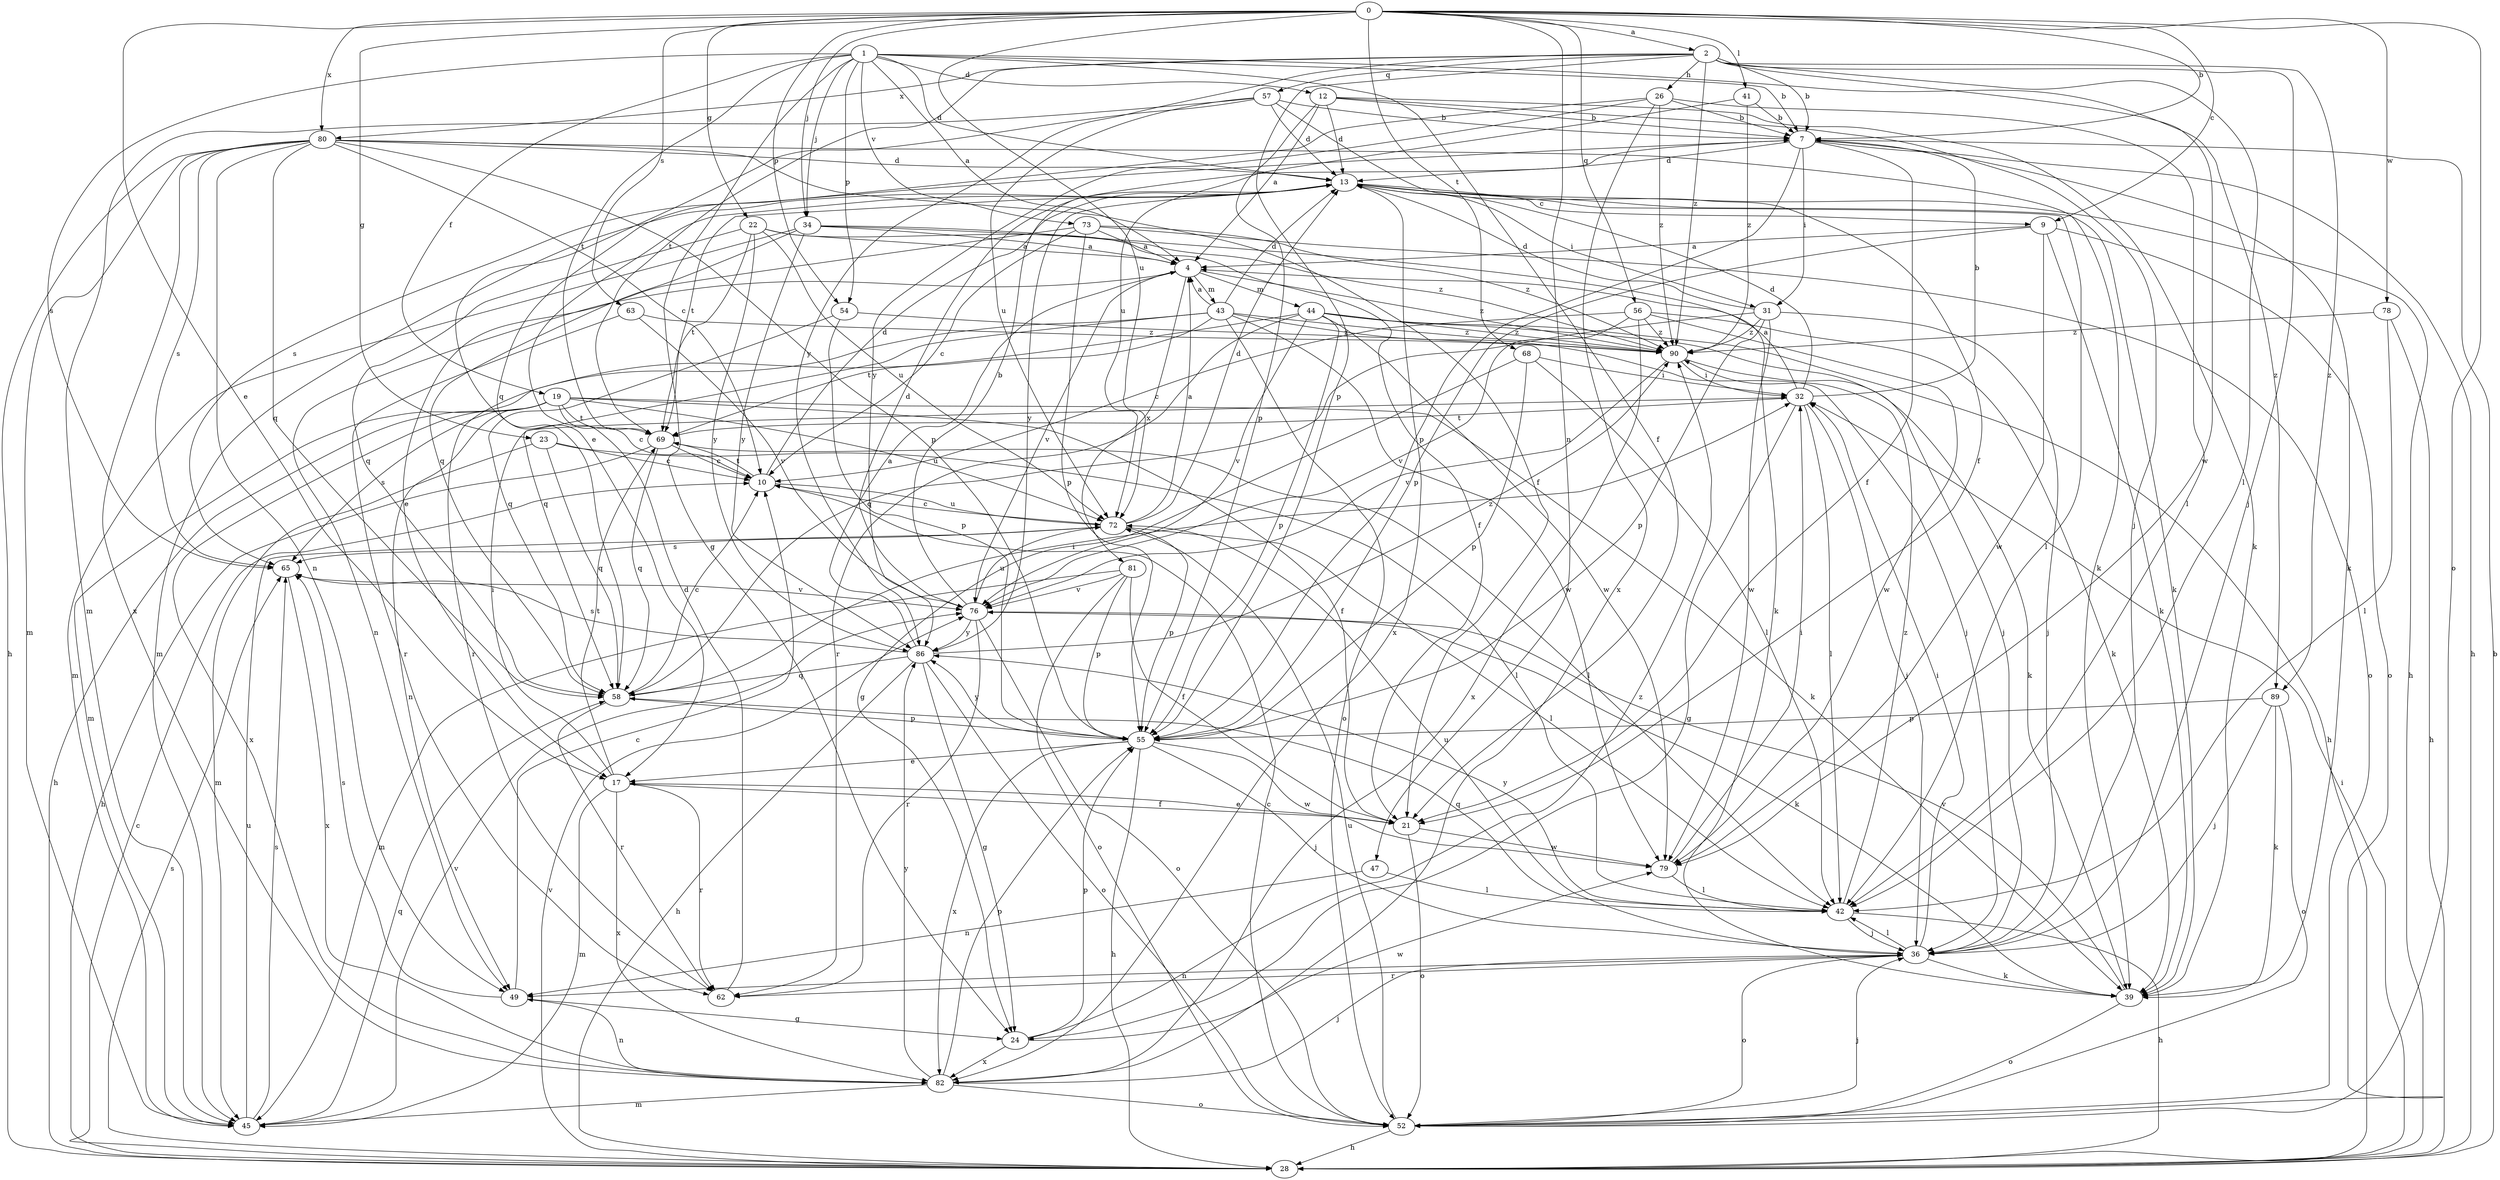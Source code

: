 strict digraph  {
0;
1;
2;
4;
7;
9;
10;
12;
13;
17;
19;
21;
22;
23;
24;
26;
28;
31;
32;
34;
36;
39;
41;
42;
43;
44;
45;
47;
49;
52;
54;
55;
56;
57;
58;
62;
63;
65;
68;
69;
72;
73;
76;
78;
79;
80;
81;
82;
86;
89;
90;
0 -> 2  [label=a];
0 -> 7  [label=b];
0 -> 9  [label=c];
0 -> 17  [label=e];
0 -> 22  [label=g];
0 -> 23  [label=g];
0 -> 34  [label=j];
0 -> 41  [label=l];
0 -> 47  [label=n];
0 -> 52  [label=o];
0 -> 54  [label=p];
0 -> 56  [label=q];
0 -> 63  [label=s];
0 -> 68  [label=t];
0 -> 72  [label=u];
0 -> 78  [label=w];
0 -> 80  [label=x];
1 -> 4  [label=a];
1 -> 7  [label=b];
1 -> 12  [label=d];
1 -> 13  [label=d];
1 -> 19  [label=f];
1 -> 21  [label=f];
1 -> 24  [label=g];
1 -> 34  [label=j];
1 -> 54  [label=p];
1 -> 65  [label=s];
1 -> 69  [label=t];
1 -> 73  [label=v];
1 -> 89  [label=z];
2 -> 7  [label=b];
2 -> 26  [label=h];
2 -> 36  [label=j];
2 -> 42  [label=l];
2 -> 55  [label=p];
2 -> 57  [label=q];
2 -> 69  [label=t];
2 -> 79  [label=w];
2 -> 80  [label=x];
2 -> 86  [label=y];
2 -> 89  [label=z];
2 -> 90  [label=z];
4 -> 43  [label=m];
4 -> 44  [label=m];
4 -> 49  [label=n];
4 -> 76  [label=v];
4 -> 81  [label=x];
4 -> 90  [label=z];
7 -> 13  [label=d];
7 -> 21  [label=f];
7 -> 28  [label=h];
7 -> 31  [label=i];
7 -> 39  [label=k];
7 -> 55  [label=p];
7 -> 65  [label=s];
9 -> 4  [label=a];
9 -> 39  [label=k];
9 -> 52  [label=o];
9 -> 55  [label=p];
9 -> 79  [label=w];
10 -> 13  [label=d];
10 -> 69  [label=t];
10 -> 72  [label=u];
12 -> 4  [label=a];
12 -> 7  [label=b];
12 -> 13  [label=d];
12 -> 36  [label=j];
12 -> 39  [label=k];
12 -> 55  [label=p];
13 -> 9  [label=c];
13 -> 28  [label=h];
13 -> 31  [label=i];
13 -> 39  [label=k];
13 -> 42  [label=l];
13 -> 45  [label=m];
13 -> 69  [label=t];
13 -> 82  [label=x];
13 -> 86  [label=y];
17 -> 21  [label=f];
17 -> 32  [label=i];
17 -> 45  [label=m];
17 -> 62  [label=r];
17 -> 69  [label=t];
17 -> 82  [label=x];
19 -> 10  [label=c];
19 -> 21  [label=f];
19 -> 28  [label=h];
19 -> 39  [label=k];
19 -> 49  [label=n];
19 -> 65  [label=s];
19 -> 69  [label=t];
19 -> 72  [label=u];
19 -> 82  [label=x];
21 -> 17  [label=e];
21 -> 52  [label=o];
21 -> 79  [label=w];
22 -> 4  [label=a];
22 -> 21  [label=f];
22 -> 58  [label=q];
22 -> 69  [label=t];
22 -> 72  [label=u];
22 -> 86  [label=y];
23 -> 10  [label=c];
23 -> 42  [label=l];
23 -> 45  [label=m];
23 -> 58  [label=q];
24 -> 55  [label=p];
24 -> 79  [label=w];
24 -> 82  [label=x];
24 -> 90  [label=z];
26 -> 7  [label=b];
26 -> 42  [label=l];
26 -> 58  [label=q];
26 -> 82  [label=x];
26 -> 86  [label=y];
26 -> 90  [label=z];
28 -> 7  [label=b];
28 -> 10  [label=c];
28 -> 32  [label=i];
28 -> 65  [label=s];
28 -> 76  [label=v];
31 -> 13  [label=d];
31 -> 36  [label=j];
31 -> 55  [label=p];
31 -> 58  [label=q];
31 -> 79  [label=w];
31 -> 90  [label=z];
32 -> 4  [label=a];
32 -> 7  [label=b];
32 -> 13  [label=d];
32 -> 24  [label=g];
32 -> 36  [label=j];
32 -> 42  [label=l];
32 -> 69  [label=t];
34 -> 4  [label=a];
34 -> 39  [label=k];
34 -> 45  [label=m];
34 -> 58  [label=q];
34 -> 86  [label=y];
34 -> 90  [label=z];
36 -> 32  [label=i];
36 -> 39  [label=k];
36 -> 42  [label=l];
36 -> 49  [label=n];
36 -> 52  [label=o];
36 -> 62  [label=r];
36 -> 72  [label=u];
39 -> 52  [label=o];
39 -> 76  [label=v];
41 -> 7  [label=b];
41 -> 72  [label=u];
41 -> 90  [label=z];
42 -> 28  [label=h];
42 -> 36  [label=j];
42 -> 58  [label=q];
42 -> 86  [label=y];
42 -> 90  [label=z];
43 -> 4  [label=a];
43 -> 13  [label=d];
43 -> 36  [label=j];
43 -> 52  [label=o];
43 -> 58  [label=q];
43 -> 62  [label=r];
43 -> 69  [label=t];
43 -> 79  [label=w];
43 -> 90  [label=z];
44 -> 28  [label=h];
44 -> 36  [label=j];
44 -> 45  [label=m];
44 -> 55  [label=p];
44 -> 62  [label=r];
44 -> 76  [label=v];
44 -> 79  [label=w];
44 -> 90  [label=z];
45 -> 58  [label=q];
45 -> 65  [label=s];
45 -> 72  [label=u];
45 -> 76  [label=v];
47 -> 42  [label=l];
47 -> 49  [label=n];
49 -> 10  [label=c];
49 -> 24  [label=g];
49 -> 65  [label=s];
52 -> 10  [label=c];
52 -> 28  [label=h];
52 -> 36  [label=j];
52 -> 72  [label=u];
54 -> 55  [label=p];
54 -> 58  [label=q];
54 -> 90  [label=z];
55 -> 17  [label=e];
55 -> 28  [label=h];
55 -> 36  [label=j];
55 -> 79  [label=w];
55 -> 82  [label=x];
55 -> 86  [label=y];
56 -> 10  [label=c];
56 -> 39  [label=k];
56 -> 76  [label=v];
56 -> 79  [label=w];
56 -> 82  [label=x];
56 -> 90  [label=z];
57 -> 7  [label=b];
57 -> 13  [label=d];
57 -> 17  [label=e];
57 -> 21  [label=f];
57 -> 45  [label=m];
57 -> 72  [label=u];
58 -> 10  [label=c];
58 -> 32  [label=i];
58 -> 55  [label=p];
58 -> 62  [label=r];
62 -> 13  [label=d];
63 -> 62  [label=r];
63 -> 76  [label=v];
63 -> 90  [label=z];
65 -> 76  [label=v];
65 -> 82  [label=x];
68 -> 24  [label=g];
68 -> 32  [label=i];
68 -> 42  [label=l];
68 -> 55  [label=p];
69 -> 10  [label=c];
69 -> 28  [label=h];
69 -> 42  [label=l];
69 -> 58  [label=q];
72 -> 4  [label=a];
72 -> 10  [label=c];
72 -> 13  [label=d];
72 -> 42  [label=l];
72 -> 55  [label=p];
72 -> 65  [label=s];
73 -> 4  [label=a];
73 -> 10  [label=c];
73 -> 17  [label=e];
73 -> 52  [label=o];
73 -> 55  [label=p];
73 -> 90  [label=z];
76 -> 7  [label=b];
76 -> 13  [label=d];
76 -> 39  [label=k];
76 -> 52  [label=o];
76 -> 62  [label=r];
76 -> 72  [label=u];
76 -> 86  [label=y];
78 -> 28  [label=h];
78 -> 42  [label=l];
78 -> 90  [label=z];
79 -> 32  [label=i];
79 -> 42  [label=l];
80 -> 10  [label=c];
80 -> 13  [label=d];
80 -> 21  [label=f];
80 -> 28  [label=h];
80 -> 39  [label=k];
80 -> 45  [label=m];
80 -> 49  [label=n];
80 -> 55  [label=p];
80 -> 58  [label=q];
80 -> 65  [label=s];
80 -> 82  [label=x];
81 -> 21  [label=f];
81 -> 45  [label=m];
81 -> 52  [label=o];
81 -> 55  [label=p];
81 -> 76  [label=v];
82 -> 36  [label=j];
82 -> 45  [label=m];
82 -> 49  [label=n];
82 -> 52  [label=o];
82 -> 55  [label=p];
82 -> 86  [label=y];
86 -> 4  [label=a];
86 -> 24  [label=g];
86 -> 28  [label=h];
86 -> 52  [label=o];
86 -> 58  [label=q];
86 -> 65  [label=s];
86 -> 90  [label=z];
89 -> 36  [label=j];
89 -> 39  [label=k];
89 -> 52  [label=o];
89 -> 55  [label=p];
90 -> 32  [label=i];
90 -> 39  [label=k];
90 -> 76  [label=v];
}
